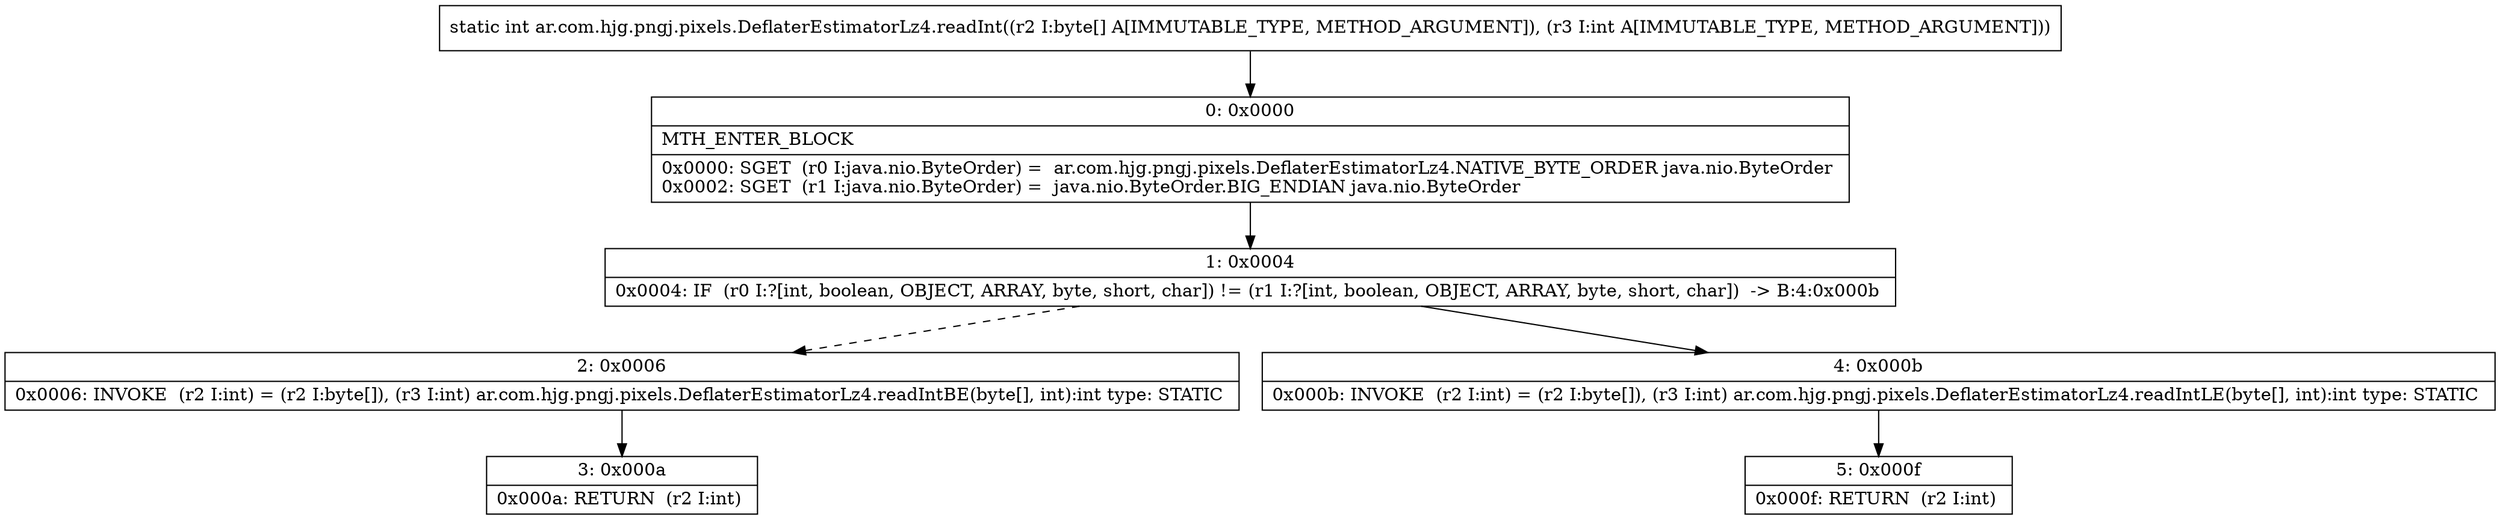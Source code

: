 digraph "CFG forar.com.hjg.pngj.pixels.DeflaterEstimatorLz4.readInt([BI)I" {
Node_0 [shape=record,label="{0\:\ 0x0000|MTH_ENTER_BLOCK\l|0x0000: SGET  (r0 I:java.nio.ByteOrder) =  ar.com.hjg.pngj.pixels.DeflaterEstimatorLz4.NATIVE_BYTE_ORDER java.nio.ByteOrder \l0x0002: SGET  (r1 I:java.nio.ByteOrder) =  java.nio.ByteOrder.BIG_ENDIAN java.nio.ByteOrder \l}"];
Node_1 [shape=record,label="{1\:\ 0x0004|0x0004: IF  (r0 I:?[int, boolean, OBJECT, ARRAY, byte, short, char]) != (r1 I:?[int, boolean, OBJECT, ARRAY, byte, short, char])  \-\> B:4:0x000b \l}"];
Node_2 [shape=record,label="{2\:\ 0x0006|0x0006: INVOKE  (r2 I:int) = (r2 I:byte[]), (r3 I:int) ar.com.hjg.pngj.pixels.DeflaterEstimatorLz4.readIntBE(byte[], int):int type: STATIC \l}"];
Node_3 [shape=record,label="{3\:\ 0x000a|0x000a: RETURN  (r2 I:int) \l}"];
Node_4 [shape=record,label="{4\:\ 0x000b|0x000b: INVOKE  (r2 I:int) = (r2 I:byte[]), (r3 I:int) ar.com.hjg.pngj.pixels.DeflaterEstimatorLz4.readIntLE(byte[], int):int type: STATIC \l}"];
Node_5 [shape=record,label="{5\:\ 0x000f|0x000f: RETURN  (r2 I:int) \l}"];
MethodNode[shape=record,label="{static int ar.com.hjg.pngj.pixels.DeflaterEstimatorLz4.readInt((r2 I:byte[] A[IMMUTABLE_TYPE, METHOD_ARGUMENT]), (r3 I:int A[IMMUTABLE_TYPE, METHOD_ARGUMENT])) }"];
MethodNode -> Node_0;
Node_0 -> Node_1;
Node_1 -> Node_2[style=dashed];
Node_1 -> Node_4;
Node_2 -> Node_3;
Node_4 -> Node_5;
}

